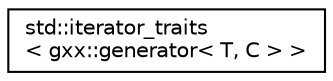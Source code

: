 digraph "Graphical Class Hierarchy"
{
  edge [fontname="Helvetica",fontsize="10",labelfontname="Helvetica",labelfontsize="10"];
  node [fontname="Helvetica",fontsize="10",shape=record];
  rankdir="LR";
  Node1 [label="std::iterator_traits\l\< gxx::generator\< T, C \> \>",height=0.2,width=0.4,color="black", fillcolor="white", style="filled",URL="$classstd_1_1iterator__traits_3_01gxx_1_1generator_3_01T_00_01C_01_4_01_4.html"];
}
